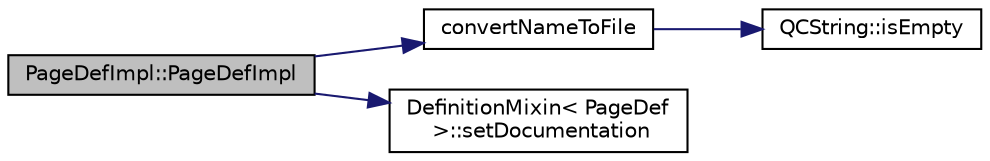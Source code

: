 digraph "PageDefImpl::PageDefImpl"
{
 // LATEX_PDF_SIZE
  edge [fontname="Helvetica",fontsize="10",labelfontname="Helvetica",labelfontsize="10"];
  node [fontname="Helvetica",fontsize="10",shape=record];
  rankdir="LR";
  Node1 [label="PageDefImpl::PageDefImpl",height=0.2,width=0.4,color="black", fillcolor="grey75", style="filled", fontcolor="black",tooltip=" "];
  Node1 -> Node2 [color="midnightblue",fontsize="10",style="solid",fontname="Helvetica"];
  Node2 [label="convertNameToFile",height=0.2,width=0.4,color="black", fillcolor="white", style="filled",URL="$util_8cpp.html#a8e04495ad97c6aab7960cc989e3f8c67",tooltip=" "];
  Node2 -> Node3 [color="midnightblue",fontsize="10",style="solid",fontname="Helvetica"];
  Node3 [label="QCString::isEmpty",height=0.2,width=0.4,color="black", fillcolor="white", style="filled",URL="$classQCString.html#a621c4090d69ad7d05ef8e5234376c3d8",tooltip=" "];
  Node1 -> Node4 [color="midnightblue",fontsize="10",style="solid",fontname="Helvetica"];
  Node4 [label="DefinitionMixin\< PageDef\l \>::setDocumentation",height=0.2,width=0.4,color="black", fillcolor="white", style="filled",URL="$classDefinitionMixin.html#ad2929ad41ccc89bafab94869362a0845",tooltip=" "];
}
